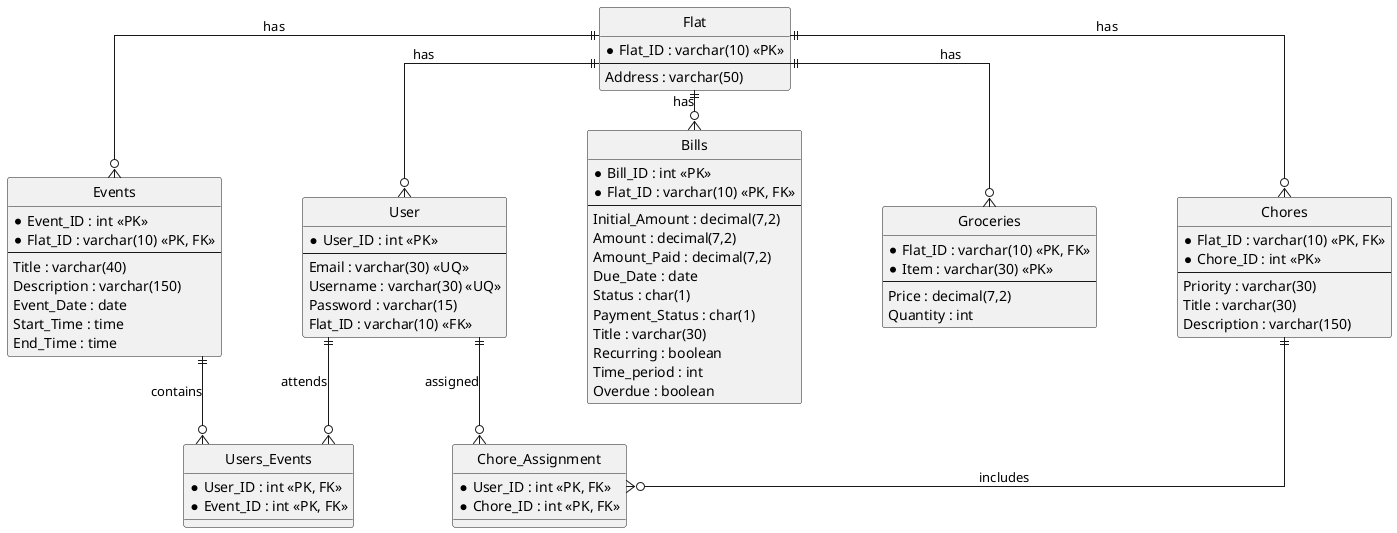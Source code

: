 ' CHATGPT Generated Erd from db_setup.sql (for presintation)
@startuml

' Define style
skinparam {
    ' switch off unnecessary decorations
    Style StrictUML
    ' lines are drawn only at 90 degree angles
    LineType ortho
    monochrome true
    ' horizontal spacing
    NodeSep 80
    ' vertical spacing
    RankSep 40
}

entity Flat {
    *Flat_ID : varchar(10) <<PK>>
    --
    Address : varchar(50)
}

entity User {
    *User_ID : int <<PK>>
    --
    Email : varchar(30) <<UQ>>
    Username : varchar(30) <<UQ>>
    Password : varchar(15)
    Flat_ID : varchar(10) <<FK>>
}

entity Events {
    *Event_ID : int <<PK>>
    *Flat_ID : varchar(10) <<PK, FK>>
    --
    Title : varchar(40)
    Description : varchar(150)
    Event_Date : date
    Start_Time : time
    End_Time : time
}

entity Bills {
    *Bill_ID : int <<PK>>
    *Flat_ID : varchar(10) <<PK, FK>>
    --
    Initial_Amount : decimal(7,2)
    Amount : decimal(7,2)
    Amount_Paid : decimal(7,2)
    Due_Date : date
    Status : char(1)
    Payment_Status : char(1)
    Title : varchar(30)
    Recurring : boolean
    Time_period : int
    Overdue : boolean
}

entity Groceries {
    *Flat_ID : varchar(10) <<PK, FK>>
    *Item : varchar(30) <<PK>>
    --
    Price : decimal(7,2)
    Quantity : int
}

entity Chores {
    *Flat_ID : varchar(10) <<PK, FK>>
    *Chore_ID : int <<PK>>
    --
    Priority : varchar(30)
    Title : varchar(30)
    Description : varchar(150)
}

entity Chore_Assignment {
    *User_ID : int <<PK, FK>>
    *Chore_ID : int <<PK, FK>>
}

entity Users_Events {
    *User_ID : int <<PK, FK>>
    *Event_ID : int <<PK, FK>>
}

' Relationships
Flat ||--o{ User : has
Flat ||--o{ Events : has
Flat ||--o{ Bills : has
Flat ||--o{ Groceries : has
Flat ||--o{ Chores : has

User ||--o{ Chore_Assignment : assigned
Chores ||--o{ Chore_Assignment : includes

User ||--o{ Users_Events : attends
Events ||--o{ Users_Events : contains

@enduml

